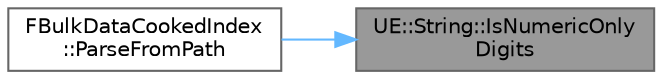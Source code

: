 digraph "UE::String::IsNumericOnlyDigits"
{
 // INTERACTIVE_SVG=YES
 // LATEX_PDF_SIZE
  bgcolor="transparent";
  edge [fontname=Helvetica,fontsize=10,labelfontname=Helvetica,labelfontsize=10];
  node [fontname=Helvetica,fontsize=10,shape=box,height=0.2,width=0.4];
  rankdir="RL";
  Node1 [id="Node000001",label="UE::String::IsNumericOnly\lDigits",height=0.2,width=0.4,color="gray40", fillcolor="grey60", style="filled", fontcolor="black",tooltip="Checks if the passed in string contains only digits."];
  Node1 -> Node2 [id="edge1_Node000001_Node000002",dir="back",color="steelblue1",style="solid",tooltip=" "];
  Node2 [id="Node000002",label="FBulkDataCookedIndex\l::ParseFromPath",height=0.2,width=0.4,color="grey40", fillcolor="white", style="filled",URL="$d1/d80/classFBulkDataCookedIndex.html#a9535da5f11d0c4e6a8c35dc59e6b2196",tooltip=" "];
}
